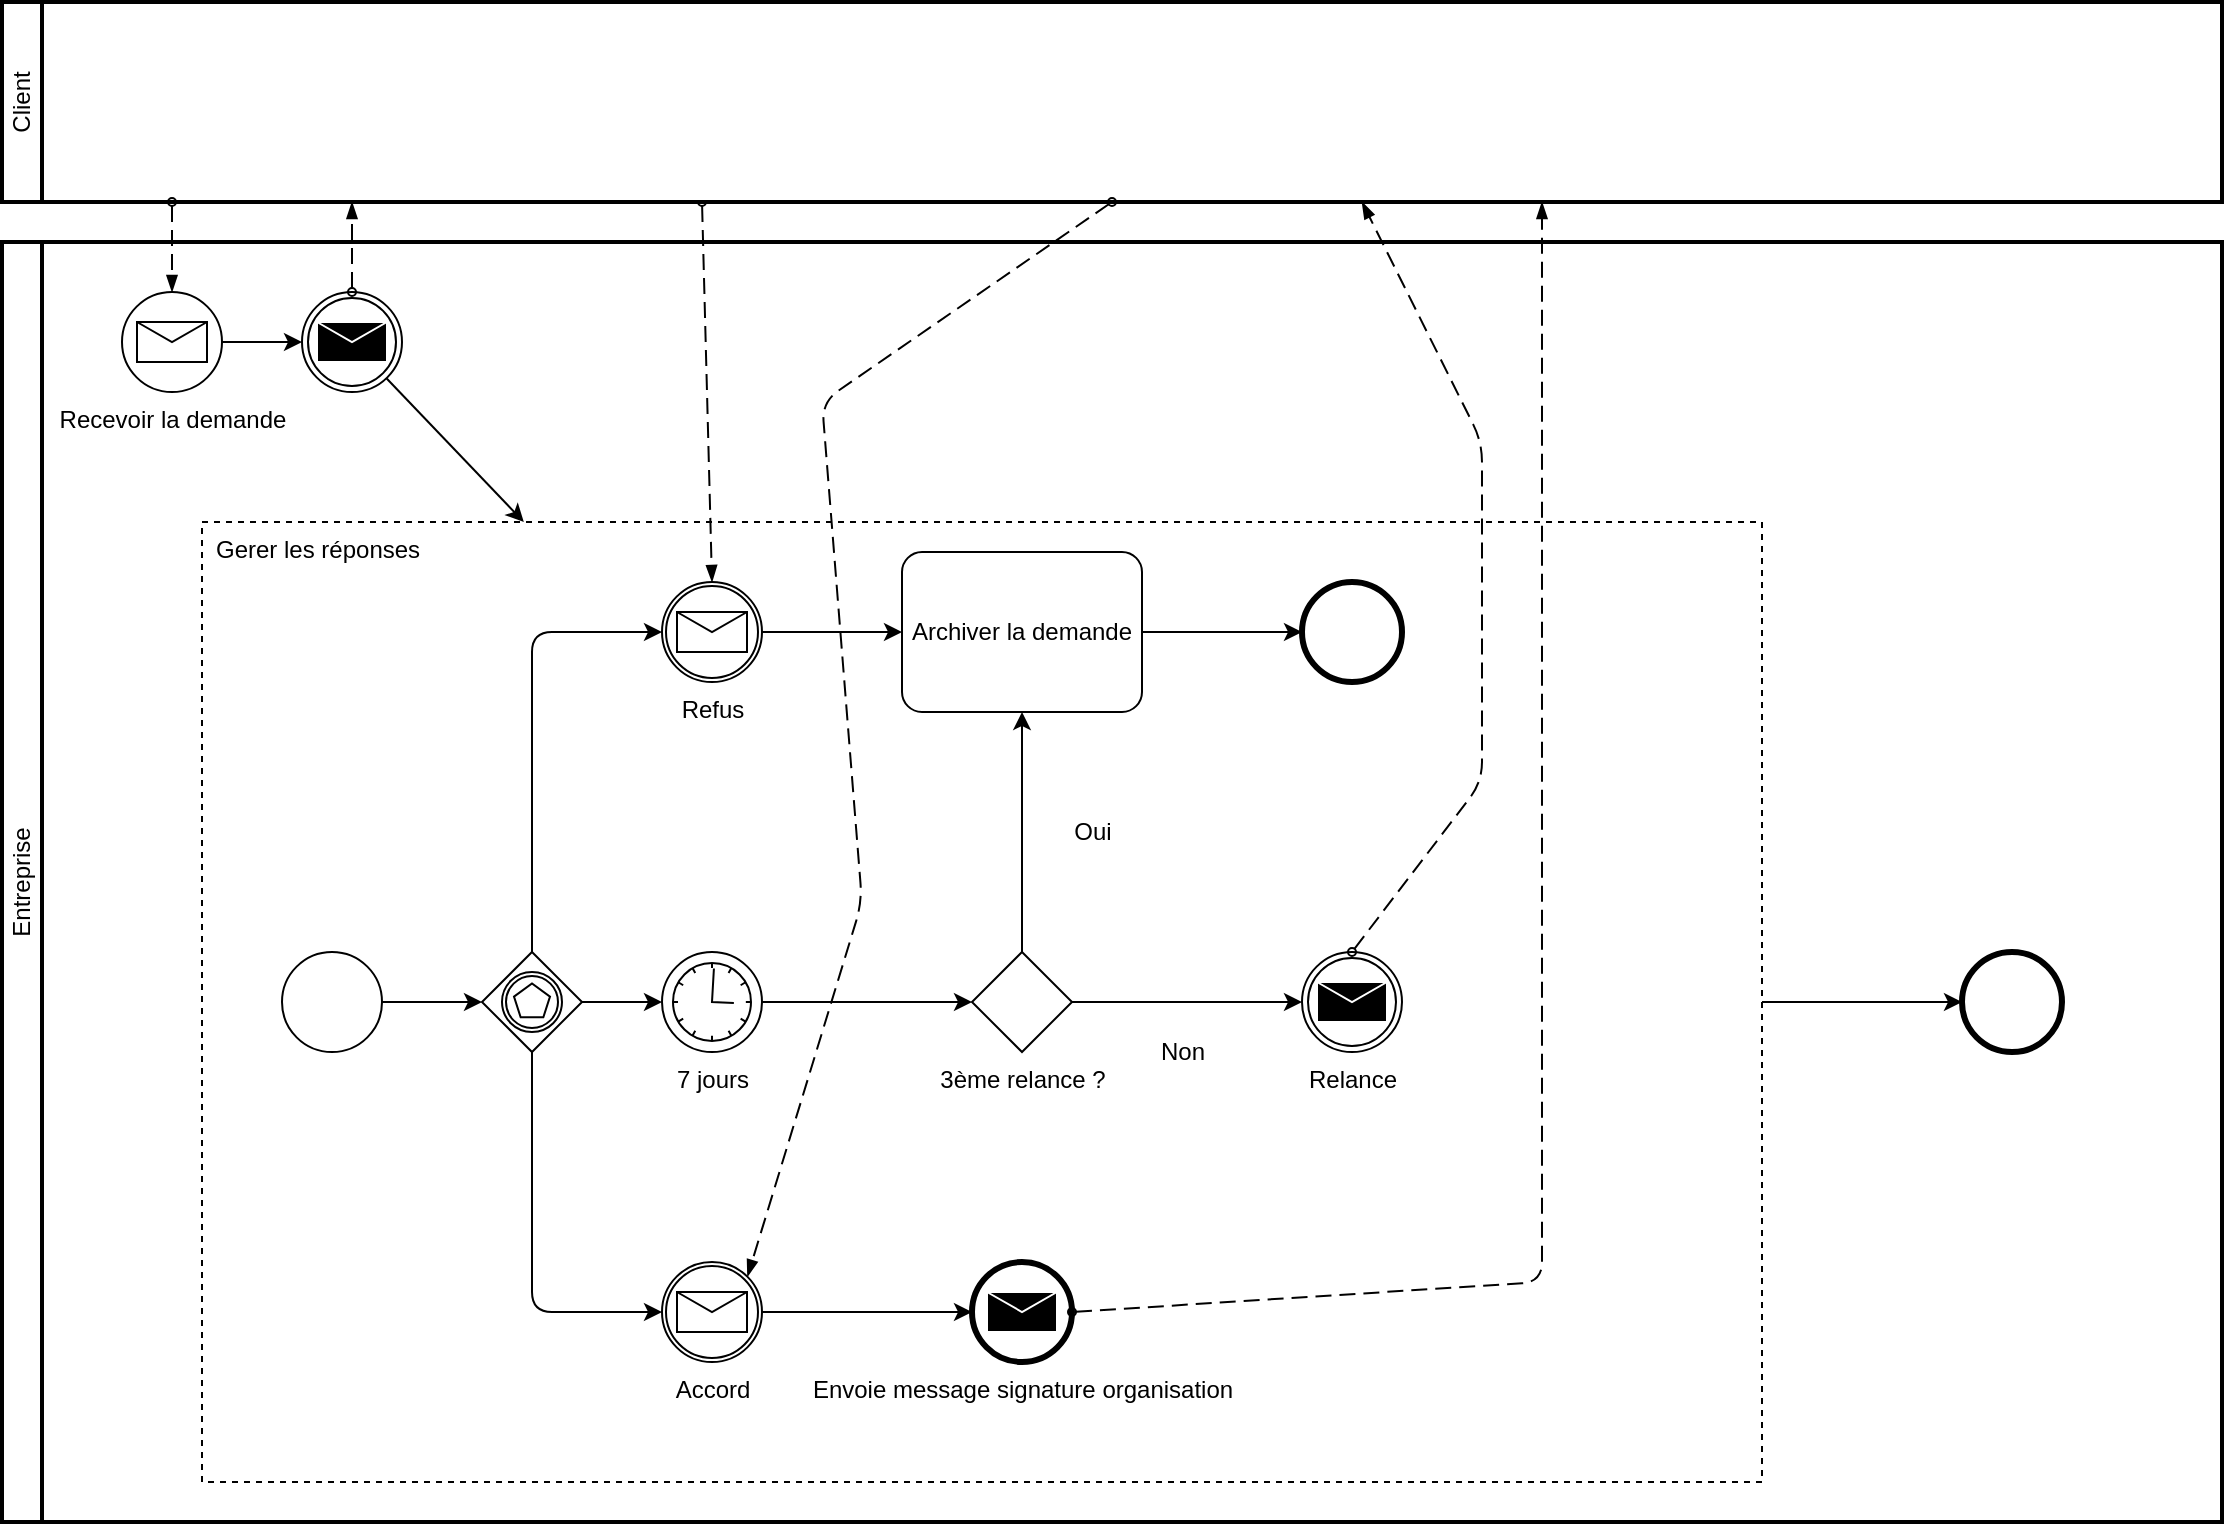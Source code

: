 <mxfile>
    <diagram id="N9Cv9en8DOXMuesdBpq-" name="Page-1">
        <mxGraphModel dx="1244" dy="633" grid="1" gridSize="10" guides="1" tooltips="1" connect="1" arrows="1" fold="1" page="1" pageScale="1" pageWidth="850" pageHeight="1100" math="0" shadow="0">
            <root>
                <mxCell id="0"/>
                <mxCell id="1" parent="0"/>
                <mxCell id="3" value="Entreprise" style="swimlane;html=1;startSize=20;fontStyle=0;collapsible=0;horizontal=0;swimlaneLine=1;swimlaneFillColor=#ffffff;strokeWidth=2;whiteSpace=wrap;" vertex="1" parent="1">
                    <mxGeometry x="200" y="390" width="1110" height="640" as="geometry"/>
                </mxCell>
                <mxCell id="9" value="" style="edgeStyle=none;html=1;" edge="1" parent="3" source="5" target="8">
                    <mxGeometry relative="1" as="geometry"/>
                </mxCell>
                <mxCell id="5" value="Recevoir la demande" style="points=[[0.145,0.145,0],[0.5,0,0],[0.855,0.145,0],[1,0.5,0],[0.855,0.855,0],[0.5,1,0],[0.145,0.855,0],[0,0.5,0]];shape=mxgraph.bpmn.event;html=1;verticalLabelPosition=bottom;labelBackgroundColor=#ffffff;verticalAlign=top;align=center;perimeter=ellipsePerimeter;outlineConnect=0;aspect=fixed;outline=standard;symbol=message;" vertex="1" parent="3">
                    <mxGeometry x="60" y="25" width="50" height="50" as="geometry"/>
                </mxCell>
                <mxCell id="35" value="" style="edgeStyle=none;html=1;" edge="1" parent="3" source="8" target="12">
                    <mxGeometry relative="1" as="geometry"/>
                </mxCell>
                <mxCell id="8" value="" style="points=[[0.145,0.145,0],[0.5,0,0],[0.855,0.145,0],[1,0.5,0],[0.855,0.855,0],[0.5,1,0],[0.145,0.855,0],[0,0.5,0]];shape=mxgraph.bpmn.event;html=1;verticalLabelPosition=bottom;labelBackgroundColor=#ffffff;verticalAlign=top;align=center;perimeter=ellipsePerimeter;outlineConnect=0;aspect=fixed;outline=throwing;symbol=message;" vertex="1" parent="3">
                    <mxGeometry x="150" y="25" width="50" height="50" as="geometry"/>
                </mxCell>
                <mxCell id="37" value="" style="edgeStyle=none;html=1;" edge="1" parent="3" source="12" target="36">
                    <mxGeometry relative="1" as="geometry"/>
                </mxCell>
                <mxCell id="12" value="Gerer les réponses" style="points=[[0.25,0,0],[0.5,0,0],[0.75,0,0],[1,0.25,0],[1,0.5,0],[1,0.75,0],[0.75,1,0],[0.5,1,0],[0.25,1,0],[0,0.75,0],[0,0.5,0],[0,0.25,0]];shape=mxgraph.bpmn.task;arcSize=10;taskMarker=abstract;outline=none;symbol=general;bpmnShapeType=subprocess;isLoopSub=0;verticalAlign=top;align=left;spacingLeft=5;html=1;whiteSpace=wrap;" vertex="1" parent="3">
                    <mxGeometry x="100" y="140" width="780" height="480" as="geometry"/>
                </mxCell>
                <mxCell id="15" value="" style="edgeStyle=none;html=1;" edge="1" parent="3" source="13" target="14">
                    <mxGeometry relative="1" as="geometry"/>
                </mxCell>
                <mxCell id="13" value="" style="points=[[0.145,0.145,0],[0.5,0,0],[0.855,0.145,0],[1,0.5,0],[0.855,0.855,0],[0.5,1,0],[0.145,0.855,0],[0,0.5,0]];shape=mxgraph.bpmn.event;html=1;verticalLabelPosition=bottom;labelBackgroundColor=#ffffff;verticalAlign=top;align=center;perimeter=ellipsePerimeter;outlineConnect=0;aspect=fixed;outline=standard;symbol=general;" vertex="1" parent="3">
                    <mxGeometry x="140" y="355" width="50" height="50" as="geometry"/>
                </mxCell>
                <mxCell id="17" value="" style="edgeStyle=none;html=1;" edge="1" parent="3" source="14" target="16">
                    <mxGeometry relative="1" as="geometry"/>
                </mxCell>
                <mxCell id="14" value="" style="points=[[0.25,0.25,0],[0.5,0,0],[0.75,0.25,0],[1,0.5,0],[0.75,0.75,0],[0.5,1,0],[0.25,0.75,0],[0,0.5,0]];shape=mxgraph.bpmn.gateway2;html=1;verticalLabelPosition=bottom;labelBackgroundColor=#ffffff;verticalAlign=top;align=center;perimeter=rhombusPerimeter;outlineConnect=0;outline=boundInt;symbol=multiple;" vertex="1" parent="3">
                    <mxGeometry x="240" y="355" width="50" height="50" as="geometry"/>
                </mxCell>
                <mxCell id="16" value="7 jours" style="points=[[0.145,0.145,0],[0.5,0,0],[0.855,0.145,0],[1,0.5,0],[0.855,0.855,0],[0.5,1,0],[0.145,0.855,0],[0,0.5,0]];shape=mxgraph.bpmn.event;html=1;verticalLabelPosition=bottom;labelBackgroundColor=#ffffff;verticalAlign=top;align=center;perimeter=ellipsePerimeter;outlineConnect=0;aspect=fixed;outline=standard;symbol=timer;" vertex="1" parent="3">
                    <mxGeometry x="330" y="355" width="50" height="50" as="geometry"/>
                </mxCell>
                <mxCell id="18" value="Refus" style="points=[[0.145,0.145,0],[0.5,0,0],[0.855,0.145,0],[1,0.5,0],[0.855,0.855,0],[0.5,1,0],[0.145,0.855,0],[0,0.5,0]];shape=mxgraph.bpmn.event;html=1;verticalLabelPosition=bottom;labelBackgroundColor=#ffffff;verticalAlign=top;align=center;perimeter=ellipsePerimeter;outlineConnect=0;aspect=fixed;outline=catching;symbol=message;" vertex="1" parent="3">
                    <mxGeometry x="330" y="170" width="50" height="50" as="geometry"/>
                </mxCell>
                <mxCell id="19" style="edgeStyle=none;html=1;exitX=0.5;exitY=0;exitDx=0;exitDy=0;exitPerimeter=0;entryX=0;entryY=0.5;entryDx=0;entryDy=0;entryPerimeter=0;" edge="1" parent="3" source="14" target="18">
                    <mxGeometry relative="1" as="geometry">
                        <Array as="points">
                            <mxPoint x="265" y="195"/>
                        </Array>
                    </mxGeometry>
                </mxCell>
                <mxCell id="34" value="" style="edgeStyle=none;html=1;" edge="1" parent="3" source="20" target="33">
                    <mxGeometry relative="1" as="geometry"/>
                </mxCell>
                <mxCell id="20" value="Archiver la demande" style="points=[[0.25,0,0],[0.5,0,0],[0.75,0,0],[1,0.25,0],[1,0.5,0],[1,0.75,0],[0.75,1,0],[0.5,1,0],[0.25,1,0],[0,0.75,0],[0,0.5,0],[0,0.25,0]];shape=mxgraph.bpmn.task;whiteSpace=wrap;rectStyle=rounded;size=10;html=1;container=1;expand=0;collapsible=0;taskMarker=abstract;" vertex="1" parent="3">
                    <mxGeometry x="450" y="155" width="120" height="80" as="geometry"/>
                </mxCell>
                <mxCell id="21" style="edgeStyle=none;html=1;exitX=1;exitY=0.5;exitDx=0;exitDy=0;exitPerimeter=0;entryX=0;entryY=0.5;entryDx=0;entryDy=0;entryPerimeter=0;" edge="1" parent="3" source="18" target="20">
                    <mxGeometry relative="1" as="geometry"/>
                </mxCell>
                <mxCell id="22" value="3ème relance ?" style="points=[[0.25,0.25,0],[0.5,0,0],[0.75,0.25,0],[1,0.5,0],[0.75,0.75,0],[0.5,1,0],[0.25,0.75,0],[0,0.5,0]];shape=mxgraph.bpmn.gateway2;html=1;verticalLabelPosition=bottom;labelBackgroundColor=#ffffff;verticalAlign=top;align=center;perimeter=rhombusPerimeter;outlineConnect=0;outline=none;symbol=none;" vertex="1" parent="3">
                    <mxGeometry x="485" y="355" width="50" height="50" as="geometry"/>
                </mxCell>
                <mxCell id="23" style="edgeStyle=none;html=1;exitX=1;exitY=0.5;exitDx=0;exitDy=0;exitPerimeter=0;entryX=0;entryY=0.5;entryDx=0;entryDy=0;entryPerimeter=0;" edge="1" parent="3" source="16" target="22">
                    <mxGeometry relative="1" as="geometry"/>
                </mxCell>
                <mxCell id="24" style="edgeStyle=none;html=1;exitX=0.5;exitY=0;exitDx=0;exitDy=0;exitPerimeter=0;entryX=0.5;entryY=1;entryDx=0;entryDy=0;entryPerimeter=0;" edge="1" parent="3" source="22" target="20">
                    <mxGeometry relative="1" as="geometry"/>
                </mxCell>
                <mxCell id="25" value="Oui" style="text;html=1;align=center;verticalAlign=middle;resizable=0;points=[];autosize=1;strokeColor=none;fillColor=none;" vertex="1" parent="3">
                    <mxGeometry x="525" y="280" width="40" height="30" as="geometry"/>
                </mxCell>
                <mxCell id="26" value="Accord&lt;div&gt;&lt;br&gt;&lt;/div&gt;" style="points=[[0.145,0.145,0],[0.5,0,0],[0.855,0.145,0],[1,0.5,0],[0.855,0.855,0],[0.5,1,0],[0.145,0.855,0],[0,0.5,0]];shape=mxgraph.bpmn.event;html=1;verticalLabelPosition=bottom;labelBackgroundColor=#ffffff;verticalAlign=top;align=center;perimeter=ellipsePerimeter;outlineConnect=0;aspect=fixed;outline=catching;symbol=message;" vertex="1" parent="3">
                    <mxGeometry x="330" y="510" width="50" height="50" as="geometry"/>
                </mxCell>
                <mxCell id="27" style="edgeStyle=none;html=1;exitX=0.5;exitY=1;exitDx=0;exitDy=0;exitPerimeter=0;entryX=0;entryY=0.5;entryDx=0;entryDy=0;entryPerimeter=0;" edge="1" parent="3" source="14" target="26">
                    <mxGeometry relative="1" as="geometry">
                        <Array as="points">
                            <mxPoint x="265" y="535"/>
                        </Array>
                    </mxGeometry>
                </mxCell>
                <mxCell id="28" value="Envoie message signature organisation" style="points=[[0.145,0.145,0],[0.5,0,0],[0.855,0.145,0],[1,0.5,0],[0.855,0.855,0],[0.5,1,0],[0.145,0.855,0],[0,0.5,0]];shape=mxgraph.bpmn.event;html=1;verticalLabelPosition=bottom;labelBackgroundColor=#ffffff;verticalAlign=top;align=center;perimeter=ellipsePerimeter;outlineConnect=0;aspect=fixed;outline=end;symbol=message;" vertex="1" parent="3">
                    <mxGeometry x="485" y="510" width="50" height="50" as="geometry"/>
                </mxCell>
                <mxCell id="29" style="edgeStyle=none;html=1;exitX=1;exitY=0.5;exitDx=0;exitDy=0;exitPerimeter=0;entryX=0;entryY=0.5;entryDx=0;entryDy=0;entryPerimeter=0;" edge="1" parent="3" source="26" target="28">
                    <mxGeometry relative="1" as="geometry"/>
                </mxCell>
                <mxCell id="30" value="Relance" style="points=[[0.145,0.145,0],[0.5,0,0],[0.855,0.145,0],[1,0.5,0],[0.855,0.855,0],[0.5,1,0],[0.145,0.855,0],[0,0.5,0]];shape=mxgraph.bpmn.event;html=1;verticalLabelPosition=bottom;labelBackgroundColor=#ffffff;verticalAlign=top;align=center;perimeter=ellipsePerimeter;outlineConnect=0;aspect=fixed;outline=throwing;symbol=message;" vertex="1" parent="3">
                    <mxGeometry x="650" y="355" width="50" height="50" as="geometry"/>
                </mxCell>
                <mxCell id="31" style="edgeStyle=none;html=1;exitX=1;exitY=0.5;exitDx=0;exitDy=0;exitPerimeter=0;entryX=0;entryY=0.5;entryDx=0;entryDy=0;entryPerimeter=0;" edge="1" parent="3" source="22" target="30">
                    <mxGeometry relative="1" as="geometry"/>
                </mxCell>
                <mxCell id="32" value="Non" style="text;html=1;align=center;verticalAlign=middle;resizable=0;points=[];autosize=1;strokeColor=none;fillColor=none;" vertex="1" parent="3">
                    <mxGeometry x="565" y="390" width="50" height="30" as="geometry"/>
                </mxCell>
                <mxCell id="33" value="" style="points=[[0.145,0.145,0],[0.5,0,0],[0.855,0.145,0],[1,0.5,0],[0.855,0.855,0],[0.5,1,0],[0.145,0.855,0],[0,0.5,0]];shape=mxgraph.bpmn.event;html=1;verticalLabelPosition=bottom;labelBackgroundColor=#ffffff;verticalAlign=top;align=center;perimeter=ellipsePerimeter;outlineConnect=0;aspect=fixed;outline=end;symbol=terminate2;" vertex="1" parent="3">
                    <mxGeometry x="650" y="170" width="50" height="50" as="geometry"/>
                </mxCell>
                <mxCell id="36" value="" style="points=[[0.145,0.145,0],[0.5,0,0],[0.855,0.145,0],[1,0.5,0],[0.855,0.855,0],[0.5,1,0],[0.145,0.855,0],[0,0.5,0]];shape=mxgraph.bpmn.event;html=1;verticalLabelPosition=bottom;labelBackgroundColor=#ffffff;verticalAlign=top;align=center;perimeter=ellipsePerimeter;outlineConnect=0;aspect=fixed;outline=end;symbol=terminate2;" vertex="1" parent="3">
                    <mxGeometry x="980" y="355" width="50" height="50" as="geometry"/>
                </mxCell>
                <mxCell id="38" value="" style="dashed=1;dashPattern=8 4;endArrow=blockThin;endFill=1;startArrow=oval;startFill=0;endSize=6;startSize=4;html=1;entryX=0.5;entryY=0;entryDx=0;entryDy=0;entryPerimeter=0;" edge="1" parent="3" target="18">
                    <mxGeometry width="160" relative="1" as="geometry">
                        <mxPoint x="350" y="-20" as="sourcePoint"/>
                        <mxPoint x="280" y="10" as="targetPoint"/>
                    </mxGeometry>
                </mxCell>
                <mxCell id="39" value="" style="dashed=1;dashPattern=8 4;endArrow=blockThin;endFill=1;startArrow=oval;startFill=0;endSize=6;startSize=4;html=1;exitX=0.5;exitY=0;exitDx=0;exitDy=0;exitPerimeter=0;" edge="1" parent="3" source="30">
                    <mxGeometry width="160" relative="1" as="geometry">
                        <mxPoint x="674.5" y="345" as="sourcePoint"/>
                        <mxPoint x="680" y="-20" as="targetPoint"/>
                        <Array as="points">
                            <mxPoint x="740" y="270"/>
                            <mxPoint x="740" y="100"/>
                        </Array>
                    </mxGeometry>
                </mxCell>
                <mxCell id="40" value="" style="dashed=1;dashPattern=8 4;endArrow=blockThin;endFill=1;startArrow=oval;startFill=0;endSize=6;startSize=4;html=1;exitX=1;exitY=0.5;exitDx=0;exitDy=0;exitPerimeter=0;" edge="1" parent="3" source="28">
                    <mxGeometry width="160" relative="1" as="geometry">
                        <mxPoint x="535" y="545" as="sourcePoint"/>
                        <mxPoint x="770" y="-20" as="targetPoint"/>
                        <Array as="points">
                            <mxPoint x="770" y="520"/>
                            <mxPoint x="770" y="200"/>
                        </Array>
                    </mxGeometry>
                </mxCell>
                <mxCell id="2" value="Client" style="swimlane;html=1;startSize=20;fontStyle=0;collapsible=0;horizontal=0;swimlaneLine=1;swimlaneFillColor=#ffffff;strokeWidth=2;whiteSpace=wrap;" vertex="1" parent="1">
                    <mxGeometry x="200" y="270" width="1110" height="100" as="geometry"/>
                </mxCell>
                <mxCell id="10" value="" style="dashed=1;dashPattern=8 4;endArrow=blockThin;endFill=1;startArrow=oval;startFill=0;endSize=6;startSize=4;html=1;entryX=0.5;entryY=0;entryDx=0;entryDy=0;entryPerimeter=0;" edge="1" parent="2" target="5">
                    <mxGeometry width="160" relative="1" as="geometry">
                        <mxPoint x="85" y="100" as="sourcePoint"/>
                        <mxPoint x="240" y="80" as="targetPoint"/>
                    </mxGeometry>
                </mxCell>
                <mxCell id="11" value="" style="dashed=1;dashPattern=8 4;endArrow=blockThin;endFill=1;startArrow=oval;startFill=0;endSize=6;startSize=4;html=1;exitX=0.5;exitY=0;exitDx=0;exitDy=0;exitPerimeter=0;" edge="1" parent="1" source="8">
                    <mxGeometry width="160" relative="1" as="geometry">
                        <mxPoint x="295" y="380" as="sourcePoint"/>
                        <mxPoint x="375" y="370" as="targetPoint"/>
                    </mxGeometry>
                </mxCell>
                <mxCell id="41" value="" style="dashed=1;dashPattern=8 4;endArrow=blockThin;endFill=1;startArrow=oval;startFill=0;endSize=6;startSize=4;html=1;entryX=0.855;entryY=0.145;entryDx=0;entryDy=0;entryPerimeter=0;exitX=0.5;exitY=1;exitDx=0;exitDy=0;" edge="1" parent="1" source="2" target="26">
                    <mxGeometry width="160" relative="1" as="geometry">
                        <mxPoint x="450" y="760" as="sourcePoint"/>
                        <mxPoint x="455" y="950" as="targetPoint"/>
                        <Array as="points">
                            <mxPoint x="610" y="470"/>
                            <mxPoint x="630" y="720"/>
                        </Array>
                    </mxGeometry>
                </mxCell>
            </root>
        </mxGraphModel>
    </diagram>
</mxfile>